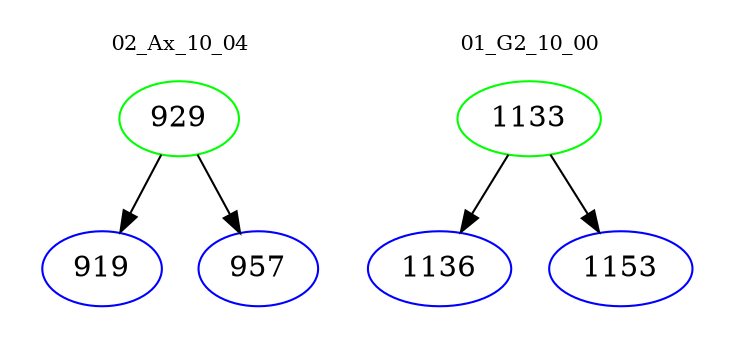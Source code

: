 digraph{
subgraph cluster_0 {
color = white
label = "02_Ax_10_04";
fontsize=10;
T0_929 [label="929", color="green"]
T0_929 -> T0_919 [color="black"]
T0_919 [label="919", color="blue"]
T0_929 -> T0_957 [color="black"]
T0_957 [label="957", color="blue"]
}
subgraph cluster_1 {
color = white
label = "01_G2_10_00";
fontsize=10;
T1_1133 [label="1133", color="green"]
T1_1133 -> T1_1136 [color="black"]
T1_1136 [label="1136", color="blue"]
T1_1133 -> T1_1153 [color="black"]
T1_1153 [label="1153", color="blue"]
}
}
